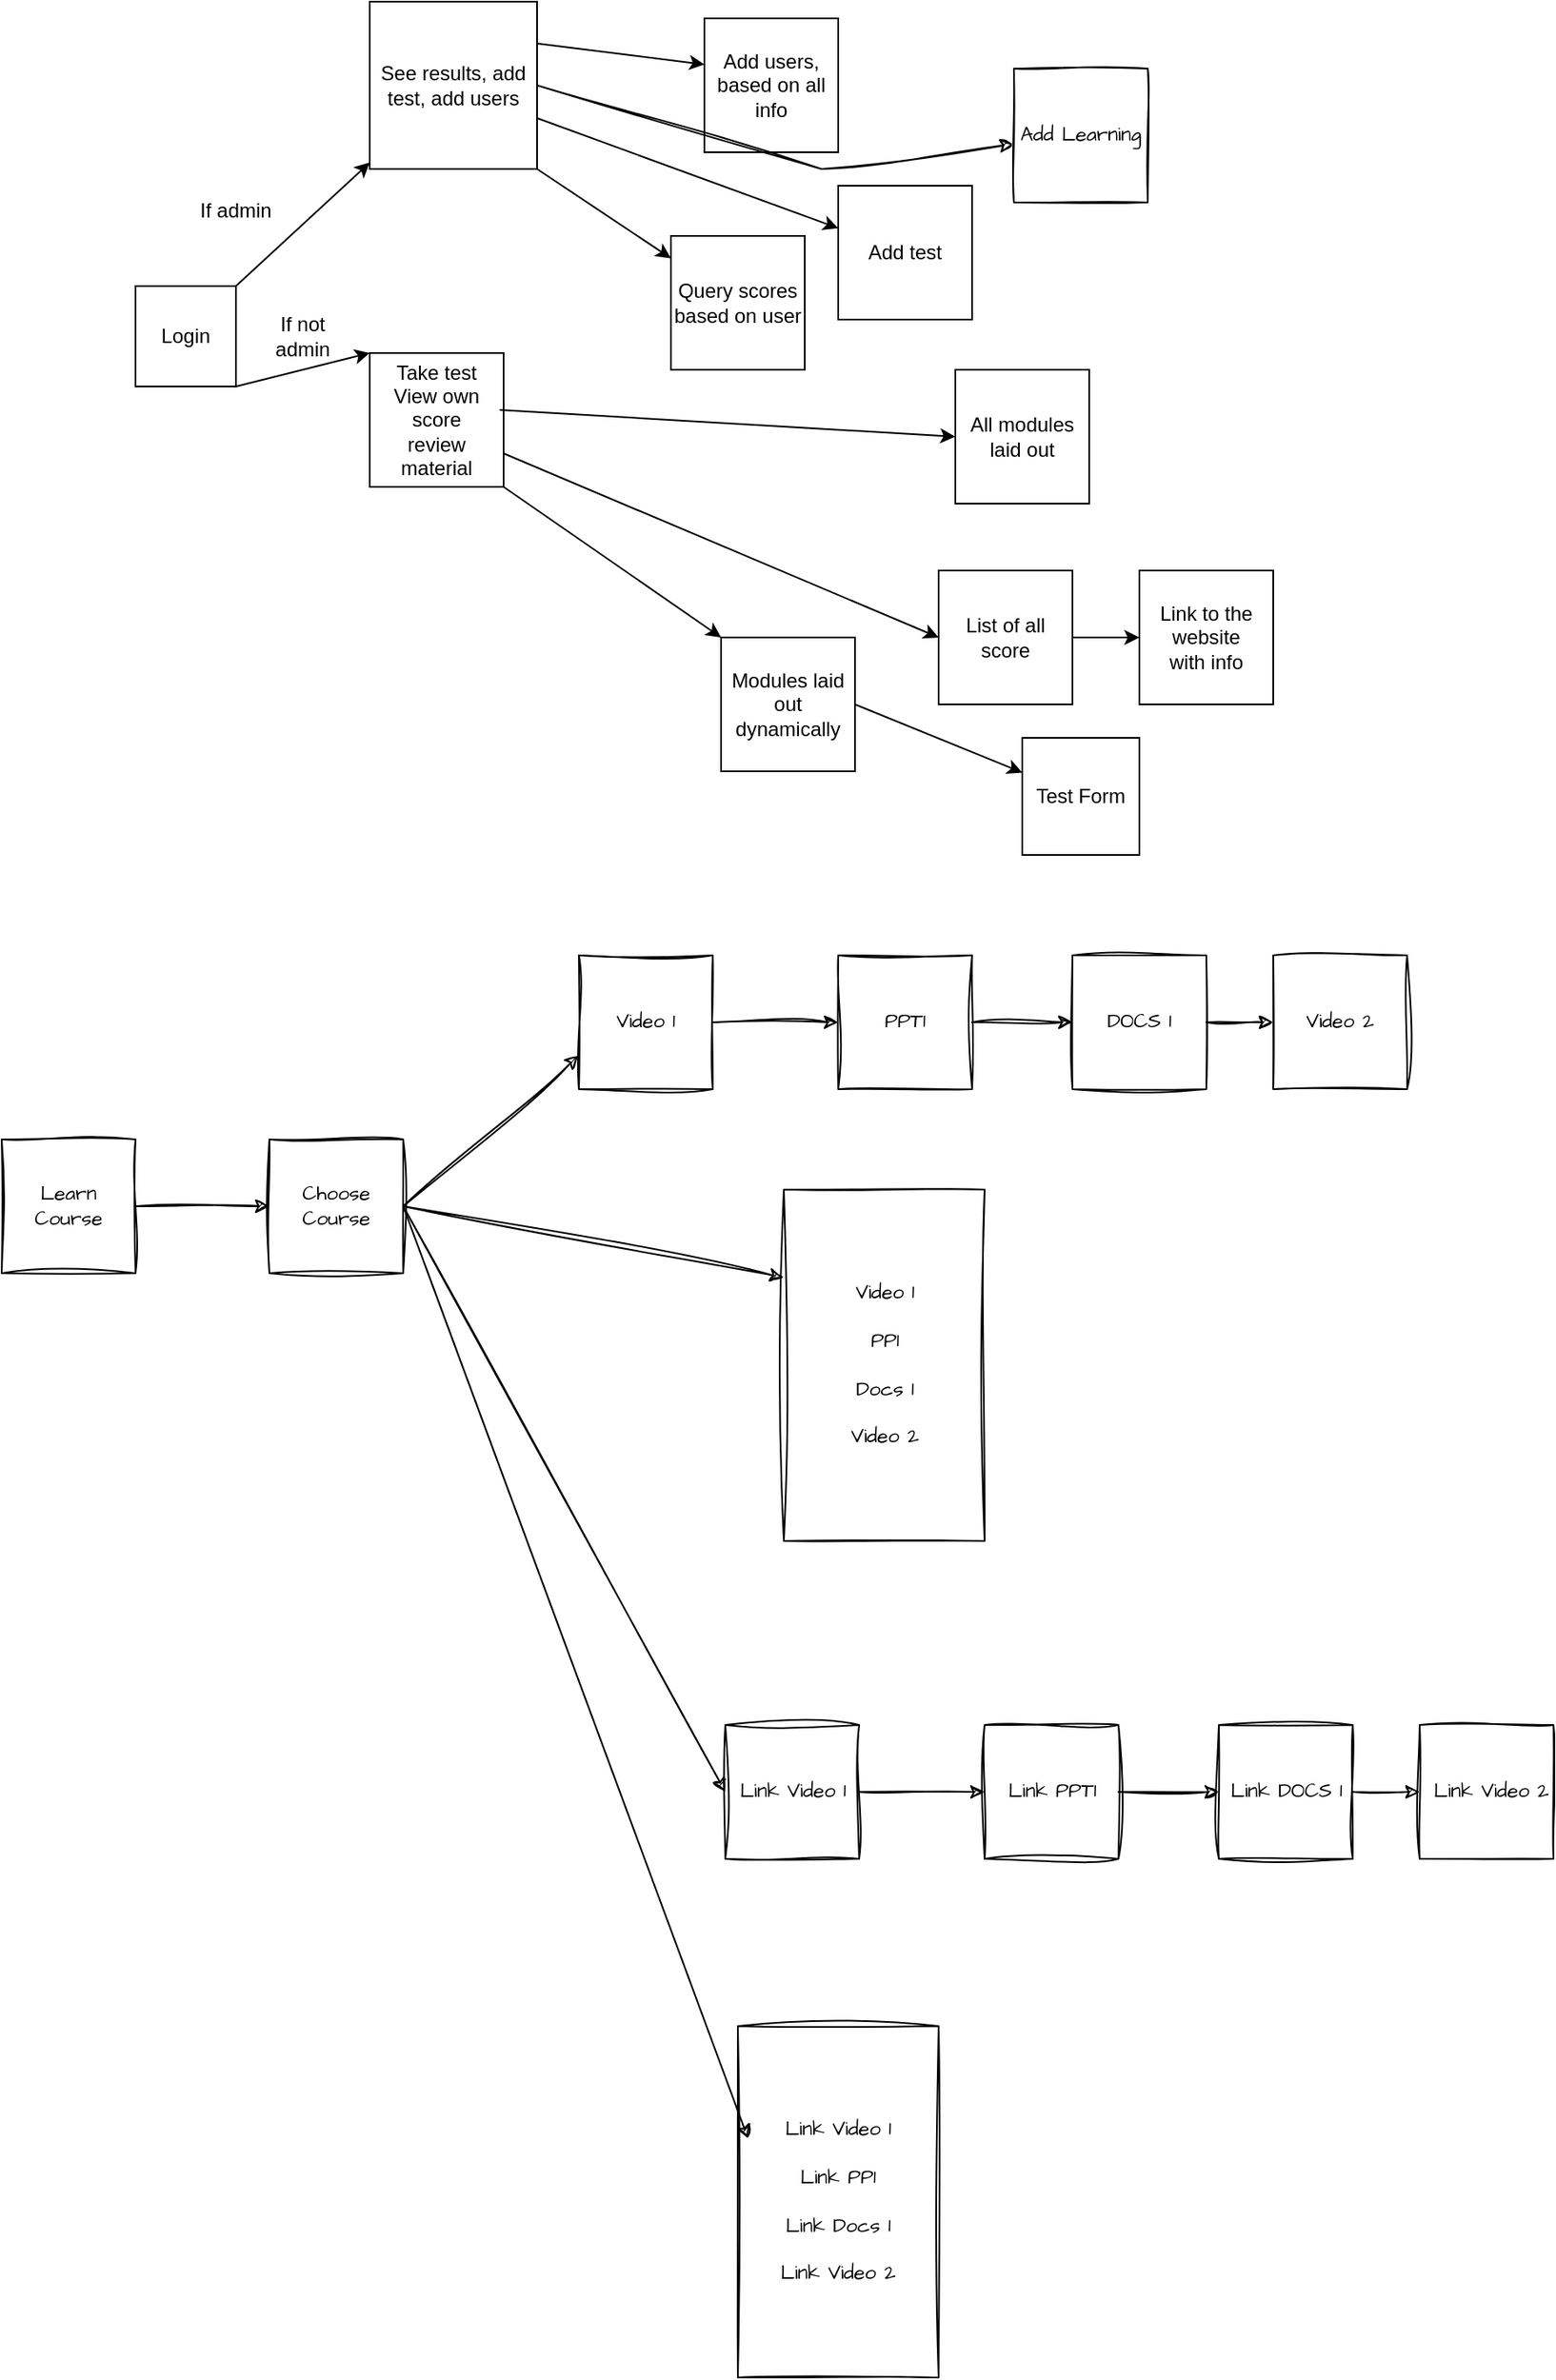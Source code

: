 <mxfile version="25.0.2">
  <diagram name="Page-1" id="IRJB8RErmLvhsJDjG2P8">
    <mxGraphModel dx="1880" dy="944" grid="1" gridSize="10" guides="1" tooltips="1" connect="1" arrows="1" fold="1" page="1" pageScale="1" pageWidth="850" pageHeight="1100" math="0" shadow="0">
      <root>
        <mxCell id="0" />
        <mxCell id="1" parent="0" />
        <mxCell id="mJm9HxdQ6pmBNRCwMj_u-1" value="Login" style="whiteSpace=wrap;html=1;aspect=fixed;" parent="1" vertex="1">
          <mxGeometry x="120" y="170" width="60" height="60" as="geometry" />
        </mxCell>
        <mxCell id="mJm9HxdQ6pmBNRCwMj_u-2" value="" style="endArrow=classic;html=1;rounded=0;exitX=1;exitY=0;exitDx=0;exitDy=0;" parent="1" source="mJm9HxdQ6pmBNRCwMj_u-1" target="mJm9HxdQ6pmBNRCwMj_u-3" edge="1">
          <mxGeometry width="50" height="50" relative="1" as="geometry">
            <mxPoint x="260" y="230" as="sourcePoint" />
            <mxPoint x="300" y="60" as="targetPoint" />
          </mxGeometry>
        </mxCell>
        <mxCell id="mJm9HxdQ6pmBNRCwMj_u-3" value="See results, add test, add users" style="whiteSpace=wrap;html=1;aspect=fixed;" parent="1" vertex="1">
          <mxGeometry x="260" width="100" height="100" as="geometry" />
        </mxCell>
        <mxCell id="mJm9HxdQ6pmBNRCwMj_u-4" value="Take test&lt;div&gt;View own score&lt;/div&gt;&lt;div&gt;review material&lt;/div&gt;" style="whiteSpace=wrap;html=1;aspect=fixed;" parent="1" vertex="1">
          <mxGeometry x="260" y="210" width="80" height="80" as="geometry" />
        </mxCell>
        <mxCell id="mJm9HxdQ6pmBNRCwMj_u-5" value="" style="endArrow=classic;html=1;rounded=0;exitX=1;exitY=1;exitDx=0;exitDy=0;entryX=0;entryY=0;entryDx=0;entryDy=0;" parent="1" source="mJm9HxdQ6pmBNRCwMj_u-1" target="mJm9HxdQ6pmBNRCwMj_u-4" edge="1">
          <mxGeometry width="50" height="50" relative="1" as="geometry">
            <mxPoint x="260" y="210" as="sourcePoint" />
            <mxPoint x="310" y="160" as="targetPoint" />
          </mxGeometry>
        </mxCell>
        <mxCell id="mJm9HxdQ6pmBNRCwMj_u-7" value="If admin" style="text;html=1;align=center;verticalAlign=middle;whiteSpace=wrap;rounded=0;" parent="1" vertex="1">
          <mxGeometry x="150" y="110" width="60" height="30" as="geometry" />
        </mxCell>
        <mxCell id="mJm9HxdQ6pmBNRCwMj_u-8" value="If not admin" style="text;html=1;align=center;verticalAlign=middle;whiteSpace=wrap;rounded=0;" parent="1" vertex="1">
          <mxGeometry x="190" y="185" width="60" height="30" as="geometry" />
        </mxCell>
        <mxCell id="mJm9HxdQ6pmBNRCwMj_u-9" value="" style="endArrow=classic;html=1;rounded=0;exitX=1;exitY=1;exitDx=0;exitDy=0;" parent="1" source="mJm9HxdQ6pmBNRCwMj_u-4" edge="1">
          <mxGeometry width="50" height="50" relative="1" as="geometry">
            <mxPoint x="250" y="350" as="sourcePoint" />
            <mxPoint x="470" y="380" as="targetPoint" />
          </mxGeometry>
        </mxCell>
        <mxCell id="mJm9HxdQ6pmBNRCwMj_u-12" value="Modules laid out dynamically" style="whiteSpace=wrap;html=1;aspect=fixed;" parent="1" vertex="1">
          <mxGeometry x="470" y="380" width="80" height="80" as="geometry" />
        </mxCell>
        <mxCell id="mJm9HxdQ6pmBNRCwMj_u-13" value="" style="endArrow=classic;html=1;rounded=0;exitX=1;exitY=0.5;exitDx=0;exitDy=0;" parent="1" source="mJm9HxdQ6pmBNRCwMj_u-12" target="mJm9HxdQ6pmBNRCwMj_u-14" edge="1">
          <mxGeometry width="50" height="50" relative="1" as="geometry">
            <mxPoint x="570" y="420" as="sourcePoint" />
            <mxPoint x="660" y="420" as="targetPoint" />
          </mxGeometry>
        </mxCell>
        <mxCell id="mJm9HxdQ6pmBNRCwMj_u-14" value="Test Form" style="rounded=0;whiteSpace=wrap;html=1;" parent="1" vertex="1">
          <mxGeometry x="650" y="440" width="70" height="70" as="geometry" />
        </mxCell>
        <mxCell id="mJm9HxdQ6pmBNRCwMj_u-15" value="" style="endArrow=classic;html=1;rounded=0;exitX=0.971;exitY=0.425;exitDx=0;exitDy=0;exitPerimeter=0;entryX=0;entryY=0.5;entryDx=0;entryDy=0;" parent="1" source="mJm9HxdQ6pmBNRCwMj_u-4" target="mJm9HxdQ6pmBNRCwMj_u-18" edge="1">
          <mxGeometry width="50" height="50" relative="1" as="geometry">
            <mxPoint x="510" y="350" as="sourcePoint" />
            <mxPoint x="500" y="280" as="targetPoint" />
          </mxGeometry>
        </mxCell>
        <mxCell id="mJm9HxdQ6pmBNRCwMj_u-16" value="List of all score" style="whiteSpace=wrap;html=1;aspect=fixed;" parent="1" vertex="1">
          <mxGeometry x="600" y="340" width="80" height="80" as="geometry" />
        </mxCell>
        <mxCell id="mJm9HxdQ6pmBNRCwMj_u-17" value="" style="endArrow=classic;html=1;rounded=0;exitX=1;exitY=0.75;exitDx=0;exitDy=0;" parent="1" source="mJm9HxdQ6pmBNRCwMj_u-4" edge="1">
          <mxGeometry width="50" height="50" relative="1" as="geometry">
            <mxPoint x="510" y="350" as="sourcePoint" />
            <mxPoint x="600" y="380" as="targetPoint" />
          </mxGeometry>
        </mxCell>
        <mxCell id="mJm9HxdQ6pmBNRCwMj_u-18" value="All modules laid out" style="whiteSpace=wrap;html=1;aspect=fixed;" parent="1" vertex="1">
          <mxGeometry x="610" y="220" width="80" height="80" as="geometry" />
        </mxCell>
        <mxCell id="mJm9HxdQ6pmBNRCwMj_u-19" value="" style="endArrow=classic;html=1;rounded=0;" parent="1" target="mJm9HxdQ6pmBNRCwMj_u-20" edge="1">
          <mxGeometry width="50" height="50" relative="1" as="geometry">
            <mxPoint x="680" y="380" as="sourcePoint" />
            <mxPoint x="760" y="380" as="targetPoint" />
          </mxGeometry>
        </mxCell>
        <mxCell id="mJm9HxdQ6pmBNRCwMj_u-20" value="Link to the website&lt;div&gt;with info&lt;/div&gt;" style="whiteSpace=wrap;html=1;aspect=fixed;" parent="1" vertex="1">
          <mxGeometry x="720" y="340" width="80" height="80" as="geometry" />
        </mxCell>
        <mxCell id="mJm9HxdQ6pmBNRCwMj_u-21" value="" style="endArrow=classic;html=1;rounded=0;exitX=1;exitY=1;exitDx=0;exitDy=0;" parent="1" source="mJm9HxdQ6pmBNRCwMj_u-3" target="mJm9HxdQ6pmBNRCwMj_u-22" edge="1">
          <mxGeometry width="50" height="50" relative="1" as="geometry">
            <mxPoint x="510" y="100" as="sourcePoint" />
            <mxPoint x="460" y="180" as="targetPoint" />
          </mxGeometry>
        </mxCell>
        <mxCell id="mJm9HxdQ6pmBNRCwMj_u-22" value="Query scores based on user" style="whiteSpace=wrap;html=1;aspect=fixed;" parent="1" vertex="1">
          <mxGeometry x="440" y="140" width="80" height="80" as="geometry" />
        </mxCell>
        <mxCell id="mJm9HxdQ6pmBNRCwMj_u-23" value="" style="endArrow=classic;html=1;rounded=0;exitX=0.997;exitY=0.695;exitDx=0;exitDy=0;exitPerimeter=0;" parent="1" source="mJm9HxdQ6pmBNRCwMj_u-3" target="mJm9HxdQ6pmBNRCwMj_u-24" edge="1">
          <mxGeometry width="50" height="50" relative="1" as="geometry">
            <mxPoint x="510" y="100" as="sourcePoint" />
            <mxPoint x="580" y="150" as="targetPoint" />
          </mxGeometry>
        </mxCell>
        <mxCell id="mJm9HxdQ6pmBNRCwMj_u-24" value="Add test" style="whiteSpace=wrap;html=1;aspect=fixed;" parent="1" vertex="1">
          <mxGeometry x="540" y="110" width="80" height="80" as="geometry" />
        </mxCell>
        <mxCell id="mJm9HxdQ6pmBNRCwMj_u-25" value="" style="endArrow=classic;html=1;rounded=0;exitX=1;exitY=0.25;exitDx=0;exitDy=0;" parent="1" source="mJm9HxdQ6pmBNRCwMj_u-3" edge="1">
          <mxGeometry width="50" height="50" relative="1" as="geometry">
            <mxPoint x="510" y="100" as="sourcePoint" />
            <mxPoint x="460" y="37.5" as="targetPoint" />
          </mxGeometry>
        </mxCell>
        <mxCell id="mJm9HxdQ6pmBNRCwMj_u-27" value="Add users, based on all&lt;div&gt;info&lt;/div&gt;" style="whiteSpace=wrap;html=1;aspect=fixed;" parent="1" vertex="1">
          <mxGeometry x="460" y="10" width="80" height="80" as="geometry" />
        </mxCell>
        <mxCell id="jHCUj2VxnOvf0VKTngDg-1" value="" style="endArrow=classic;html=1;rounded=0;sketch=1;hachureGap=4;jiggle=2;curveFitting=1;fontFamily=Architects Daughter;fontSource=https%3A%2F%2Ffonts.googleapis.com%2Fcss%3Ffamily%3DArchitects%2BDaughter;exitX=1;exitY=0.5;exitDx=0;exitDy=0;" parent="1" source="mJm9HxdQ6pmBNRCwMj_u-3" target="jHCUj2VxnOvf0VKTngDg-2" edge="1">
          <mxGeometry width="50" height="50" relative="1" as="geometry">
            <mxPoint x="430" y="250" as="sourcePoint" />
            <mxPoint x="690" y="80" as="targetPoint" />
            <Array as="points">
              <mxPoint x="530" y="100" />
            </Array>
          </mxGeometry>
        </mxCell>
        <mxCell id="jHCUj2VxnOvf0VKTngDg-2" value="Add Learning" style="whiteSpace=wrap;html=1;aspect=fixed;sketch=1;hachureGap=4;jiggle=2;curveFitting=1;fontFamily=Architects Daughter;fontSource=https%3A%2F%2Ffonts.googleapis.com%2Fcss%3Ffamily%3DArchitects%2BDaughter;" parent="1" vertex="1">
          <mxGeometry x="645" y="40" width="80" height="80" as="geometry" />
        </mxCell>
        <mxCell id="nSvvEfKXLkxVykBih0AX-1" value="Learn Course" style="whiteSpace=wrap;html=1;aspect=fixed;sketch=1;hachureGap=4;jiggle=2;curveFitting=1;fontFamily=Architects Daughter;fontSource=https%3A%2F%2Ffonts.googleapis.com%2Fcss%3Ffamily%3DArchitects%2BDaughter;direction=south;" vertex="1" parent="1">
          <mxGeometry x="40" y="680" width="80" height="80" as="geometry" />
        </mxCell>
        <mxCell id="nSvvEfKXLkxVykBih0AX-4" value="" style="endArrow=classic;html=1;rounded=0;sketch=1;hachureGap=4;jiggle=2;curveFitting=1;fontFamily=Architects Daughter;fontSource=https%3A%2F%2Ffonts.googleapis.com%2Fcss%3Ffamily%3DArchitects%2BDaughter;exitX=0.5;exitY=0;exitDx=0;exitDy=0;" edge="1" parent="1" source="nSvvEfKXLkxVykBih0AX-1">
          <mxGeometry width="50" height="50" relative="1" as="geometry">
            <mxPoint x="500" y="800" as="sourcePoint" />
            <mxPoint x="200" y="720" as="targetPoint" />
          </mxGeometry>
        </mxCell>
        <mxCell id="nSvvEfKXLkxVykBih0AX-5" value="Choose Course" style="whiteSpace=wrap;html=1;aspect=fixed;sketch=1;hachureGap=4;jiggle=2;curveFitting=1;fontFamily=Architects Daughter;fontSource=https%3A%2F%2Ffonts.googleapis.com%2Fcss%3Ffamily%3DArchitects%2BDaughter;" vertex="1" parent="1">
          <mxGeometry x="200" y="680" width="80" height="80" as="geometry" />
        </mxCell>
        <mxCell id="nSvvEfKXLkxVykBih0AX-6" value="Video 1" style="whiteSpace=wrap;html=1;aspect=fixed;sketch=1;hachureGap=4;jiggle=2;curveFitting=1;fontFamily=Architects Daughter;fontSource=https%3A%2F%2Ffonts.googleapis.com%2Fcss%3Ffamily%3DArchitects%2BDaughter;" vertex="1" parent="1">
          <mxGeometry x="385" y="570" width="80" height="80" as="geometry" />
        </mxCell>
        <mxCell id="nSvvEfKXLkxVykBih0AX-7" value="Video 2" style="whiteSpace=wrap;html=1;aspect=fixed;sketch=1;hachureGap=4;jiggle=2;curveFitting=1;fontFamily=Architects Daughter;fontSource=https%3A%2F%2Ffonts.googleapis.com%2Fcss%3Ffamily%3DArchitects%2BDaughter;" vertex="1" parent="1">
          <mxGeometry x="800" y="570" width="80" height="80" as="geometry" />
        </mxCell>
        <mxCell id="nSvvEfKXLkxVykBih0AX-8" value="DOCS 1" style="whiteSpace=wrap;html=1;aspect=fixed;sketch=1;hachureGap=4;jiggle=2;curveFitting=1;fontFamily=Architects Daughter;fontSource=https%3A%2F%2Ffonts.googleapis.com%2Fcss%3Ffamily%3DArchitects%2BDaughter;" vertex="1" parent="1">
          <mxGeometry x="680" y="570" width="80" height="80" as="geometry" />
        </mxCell>
        <mxCell id="nSvvEfKXLkxVykBih0AX-9" value="PPT1" style="whiteSpace=wrap;html=1;aspect=fixed;sketch=1;hachureGap=4;jiggle=2;curveFitting=1;fontFamily=Architects Daughter;fontSource=https%3A%2F%2Ffonts.googleapis.com%2Fcss%3Ffamily%3DArchitects%2BDaughter;" vertex="1" parent="1">
          <mxGeometry x="540" y="570" width="80" height="80" as="geometry" />
        </mxCell>
        <mxCell id="nSvvEfKXLkxVykBih0AX-11" value="" style="endArrow=classic;html=1;rounded=0;sketch=1;hachureGap=4;jiggle=2;curveFitting=1;fontFamily=Architects Daughter;fontSource=https%3A%2F%2Ffonts.googleapis.com%2Fcss%3Ffamily%3DArchitects%2BDaughter;entryX=0;entryY=0.5;entryDx=0;entryDy=0;exitX=1;exitY=0.5;exitDx=0;exitDy=0;" edge="1" parent="1" source="nSvvEfKXLkxVykBih0AX-9" target="nSvvEfKXLkxVykBih0AX-8">
          <mxGeometry width="50" height="50" relative="1" as="geometry">
            <mxPoint x="500" y="800" as="sourcePoint" />
            <mxPoint x="550" y="750" as="targetPoint" />
          </mxGeometry>
        </mxCell>
        <mxCell id="nSvvEfKXLkxVykBih0AX-12" value="" style="endArrow=classic;html=1;rounded=0;sketch=1;hachureGap=4;jiggle=2;curveFitting=1;fontFamily=Architects Daughter;fontSource=https%3A%2F%2Ffonts.googleapis.com%2Fcss%3Ffamily%3DArchitects%2BDaughter;entryX=0;entryY=0.5;entryDx=0;entryDy=0;" edge="1" parent="1" source="nSvvEfKXLkxVykBih0AX-8" target="nSvvEfKXLkxVykBih0AX-7">
          <mxGeometry width="50" height="50" relative="1" as="geometry">
            <mxPoint x="500" y="800" as="sourcePoint" />
            <mxPoint x="550" y="750" as="targetPoint" />
          </mxGeometry>
        </mxCell>
        <mxCell id="nSvvEfKXLkxVykBih0AX-13" value="" style="endArrow=classic;html=1;rounded=0;sketch=1;hachureGap=4;jiggle=2;curveFitting=1;fontFamily=Architects Daughter;fontSource=https%3A%2F%2Ffonts.googleapis.com%2Fcss%3Ffamily%3DArchitects%2BDaughter;exitX=1;exitY=0.5;exitDx=0;exitDy=0;entryX=0;entryY=0.5;entryDx=0;entryDy=0;" edge="1" parent="1" source="nSvvEfKXLkxVykBih0AX-6" target="nSvvEfKXLkxVykBih0AX-9">
          <mxGeometry width="50" height="50" relative="1" as="geometry">
            <mxPoint x="500" y="800" as="sourcePoint" />
            <mxPoint x="550" y="750" as="targetPoint" />
          </mxGeometry>
        </mxCell>
        <mxCell id="nSvvEfKXLkxVykBih0AX-14" value="" style="endArrow=classic;html=1;rounded=0;sketch=1;hachureGap=4;jiggle=2;curveFitting=1;fontFamily=Architects Daughter;fontSource=https%3A%2F%2Ffonts.googleapis.com%2Fcss%3Ffamily%3DArchitects%2BDaughter;entryX=0;entryY=0.75;entryDx=0;entryDy=0;exitX=1;exitY=0.5;exitDx=0;exitDy=0;" edge="1" parent="1" source="nSvvEfKXLkxVykBih0AX-5" target="nSvvEfKXLkxVykBih0AX-6">
          <mxGeometry width="50" height="50" relative="1" as="geometry">
            <mxPoint x="500" y="800" as="sourcePoint" />
            <mxPoint x="550" y="750" as="targetPoint" />
            <Array as="points">
              <mxPoint x="280" y="720" />
            </Array>
          </mxGeometry>
        </mxCell>
        <mxCell id="nSvvEfKXLkxVykBih0AX-16" value="Video 1&lt;div&gt;&lt;br&gt;&lt;/div&gt;&lt;div&gt;PP1&lt;/div&gt;&lt;div&gt;&lt;br&gt;&lt;/div&gt;&lt;div&gt;Docs 1&lt;/div&gt;&lt;div&gt;&lt;br&gt;&lt;/div&gt;&lt;div&gt;Video 2&lt;/div&gt;" style="rounded=0;whiteSpace=wrap;html=1;sketch=1;hachureGap=4;jiggle=2;curveFitting=1;fontFamily=Architects Daughter;fontSource=https%3A%2F%2Ffonts.googleapis.com%2Fcss%3Ffamily%3DArchitects%2BDaughter;" vertex="1" parent="1">
          <mxGeometry x="507.5" y="710" width="120" height="210" as="geometry" />
        </mxCell>
        <mxCell id="nSvvEfKXLkxVykBih0AX-17" value="" style="endArrow=classic;html=1;rounded=0;sketch=1;hachureGap=4;jiggle=2;curveFitting=1;fontFamily=Architects Daughter;fontSource=https%3A%2F%2Ffonts.googleapis.com%2Fcss%3Ffamily%3DArchitects%2BDaughter;exitX=1;exitY=0.5;exitDx=0;exitDy=0;entryX=0;entryY=0.25;entryDx=0;entryDy=0;" edge="1" parent="1" source="nSvvEfKXLkxVykBih0AX-5" target="nSvvEfKXLkxVykBih0AX-16">
          <mxGeometry width="50" height="50" relative="1" as="geometry">
            <mxPoint x="500" y="800" as="sourcePoint" />
            <mxPoint x="550" y="750" as="targetPoint" />
          </mxGeometry>
        </mxCell>
        <mxCell id="nSvvEfKXLkxVykBih0AX-18" value="Link Video 1" style="whiteSpace=wrap;html=1;aspect=fixed;sketch=1;hachureGap=4;jiggle=2;curveFitting=1;fontFamily=Architects Daughter;fontSource=https%3A%2F%2Ffonts.googleapis.com%2Fcss%3Ffamily%3DArchitects%2BDaughter;" vertex="1" parent="1">
          <mxGeometry x="472.5" y="1030" width="80" height="80" as="geometry" />
        </mxCell>
        <mxCell id="nSvvEfKXLkxVykBih0AX-19" value="&amp;nbsp;Link Video 2" style="whiteSpace=wrap;html=1;aspect=fixed;sketch=1;hachureGap=4;jiggle=2;curveFitting=1;fontFamily=Architects Daughter;fontSource=https%3A%2F%2Ffonts.googleapis.com%2Fcss%3Ffamily%3DArchitects%2BDaughter;" vertex="1" parent="1">
          <mxGeometry x="887.5" y="1030" width="80" height="80" as="geometry" />
        </mxCell>
        <mxCell id="nSvvEfKXLkxVykBih0AX-20" value="Link DOCS 1" style="whiteSpace=wrap;html=1;aspect=fixed;sketch=1;hachureGap=4;jiggle=2;curveFitting=1;fontFamily=Architects Daughter;fontSource=https%3A%2F%2Ffonts.googleapis.com%2Fcss%3Ffamily%3DArchitects%2BDaughter;" vertex="1" parent="1">
          <mxGeometry x="767.5" y="1030" width="80" height="80" as="geometry" />
        </mxCell>
        <mxCell id="nSvvEfKXLkxVykBih0AX-21" value="Link PPT1" style="whiteSpace=wrap;html=1;aspect=fixed;sketch=1;hachureGap=4;jiggle=2;curveFitting=1;fontFamily=Architects Daughter;fontSource=https%3A%2F%2Ffonts.googleapis.com%2Fcss%3Ffamily%3DArchitects%2BDaughter;" vertex="1" parent="1">
          <mxGeometry x="627.5" y="1030" width="80" height="80" as="geometry" />
        </mxCell>
        <mxCell id="nSvvEfKXLkxVykBih0AX-22" value="" style="endArrow=classic;html=1;rounded=0;sketch=1;hachureGap=4;jiggle=2;curveFitting=1;fontFamily=Architects Daughter;fontSource=https%3A%2F%2Ffonts.googleapis.com%2Fcss%3Ffamily%3DArchitects%2BDaughter;entryX=0;entryY=0.5;entryDx=0;entryDy=0;exitX=1;exitY=0.5;exitDx=0;exitDy=0;" edge="1" parent="1" source="nSvvEfKXLkxVykBih0AX-21" target="nSvvEfKXLkxVykBih0AX-20">
          <mxGeometry width="50" height="50" relative="1" as="geometry">
            <mxPoint x="587.5" y="1260" as="sourcePoint" />
            <mxPoint x="637.5" y="1210" as="targetPoint" />
          </mxGeometry>
        </mxCell>
        <mxCell id="nSvvEfKXLkxVykBih0AX-23" value="" style="endArrow=classic;html=1;rounded=0;sketch=1;hachureGap=4;jiggle=2;curveFitting=1;fontFamily=Architects Daughter;fontSource=https%3A%2F%2Ffonts.googleapis.com%2Fcss%3Ffamily%3DArchitects%2BDaughter;entryX=0;entryY=0.5;entryDx=0;entryDy=0;" edge="1" parent="1" source="nSvvEfKXLkxVykBih0AX-20" target="nSvvEfKXLkxVykBih0AX-19">
          <mxGeometry width="50" height="50" relative="1" as="geometry">
            <mxPoint x="587.5" y="1260" as="sourcePoint" />
            <mxPoint x="637.5" y="1210" as="targetPoint" />
          </mxGeometry>
        </mxCell>
        <mxCell id="nSvvEfKXLkxVykBih0AX-24" value="" style="endArrow=classic;html=1;rounded=0;sketch=1;hachureGap=4;jiggle=2;curveFitting=1;fontFamily=Architects Daughter;fontSource=https%3A%2F%2Ffonts.googleapis.com%2Fcss%3Ffamily%3DArchitects%2BDaughter;exitX=1;exitY=0.5;exitDx=0;exitDy=0;entryX=0;entryY=0.5;entryDx=0;entryDy=0;" edge="1" parent="1" source="nSvvEfKXLkxVykBih0AX-18" target="nSvvEfKXLkxVykBih0AX-21">
          <mxGeometry width="50" height="50" relative="1" as="geometry">
            <mxPoint x="587.5" y="1260" as="sourcePoint" />
            <mxPoint x="637.5" y="1210" as="targetPoint" />
          </mxGeometry>
        </mxCell>
        <mxCell id="nSvvEfKXLkxVykBih0AX-25" value="Link Video 1&lt;div&gt;&lt;br&gt;&lt;/div&gt;&lt;div&gt;Link PP1&lt;/div&gt;&lt;div&gt;&lt;br&gt;&lt;/div&gt;&lt;div&gt;Link Docs 1&lt;/div&gt;&lt;div&gt;&lt;br&gt;&lt;/div&gt;&lt;div&gt;Link Video 2&lt;/div&gt;" style="rounded=0;whiteSpace=wrap;html=1;sketch=1;hachureGap=4;jiggle=2;curveFitting=1;fontFamily=Architects Daughter;fontSource=https%3A%2F%2Ffonts.googleapis.com%2Fcss%3Ffamily%3DArchitects%2BDaughter;" vertex="1" parent="1">
          <mxGeometry x="480" y="1210" width="120" height="210" as="geometry" />
        </mxCell>
        <mxCell id="nSvvEfKXLkxVykBih0AX-26" value="" style="endArrow=classic;html=1;rounded=0;sketch=1;hachureGap=4;jiggle=2;curveFitting=1;fontFamily=Architects Daughter;fontSource=https%3A%2F%2Ffonts.googleapis.com%2Fcss%3Ffamily%3DArchitects%2BDaughter;entryX=0.051;entryY=0.32;entryDx=0;entryDy=0;entryPerimeter=0;" edge="1" parent="1" target="nSvvEfKXLkxVykBih0AX-25">
          <mxGeometry width="50" height="50" relative="1" as="geometry">
            <mxPoint x="280" y="720" as="sourcePoint" />
            <mxPoint x="480" y="970" as="targetPoint" />
          </mxGeometry>
        </mxCell>
        <mxCell id="nSvvEfKXLkxVykBih0AX-27" value="" style="endArrow=classic;html=1;rounded=0;sketch=1;hachureGap=4;jiggle=2;curveFitting=1;fontFamily=Architects Daughter;fontSource=https%3A%2F%2Ffonts.googleapis.com%2Fcss%3Ffamily%3DArchitects%2BDaughter;exitX=1;exitY=0.5;exitDx=0;exitDy=0;entryX=0;entryY=0.5;entryDx=0;entryDy=0;" edge="1" parent="1" source="nSvvEfKXLkxVykBih0AX-5" target="nSvvEfKXLkxVykBih0AX-18">
          <mxGeometry width="50" height="50" relative="1" as="geometry">
            <mxPoint x="430" y="1020" as="sourcePoint" />
            <mxPoint x="480" y="970" as="targetPoint" />
          </mxGeometry>
        </mxCell>
      </root>
    </mxGraphModel>
  </diagram>
</mxfile>
